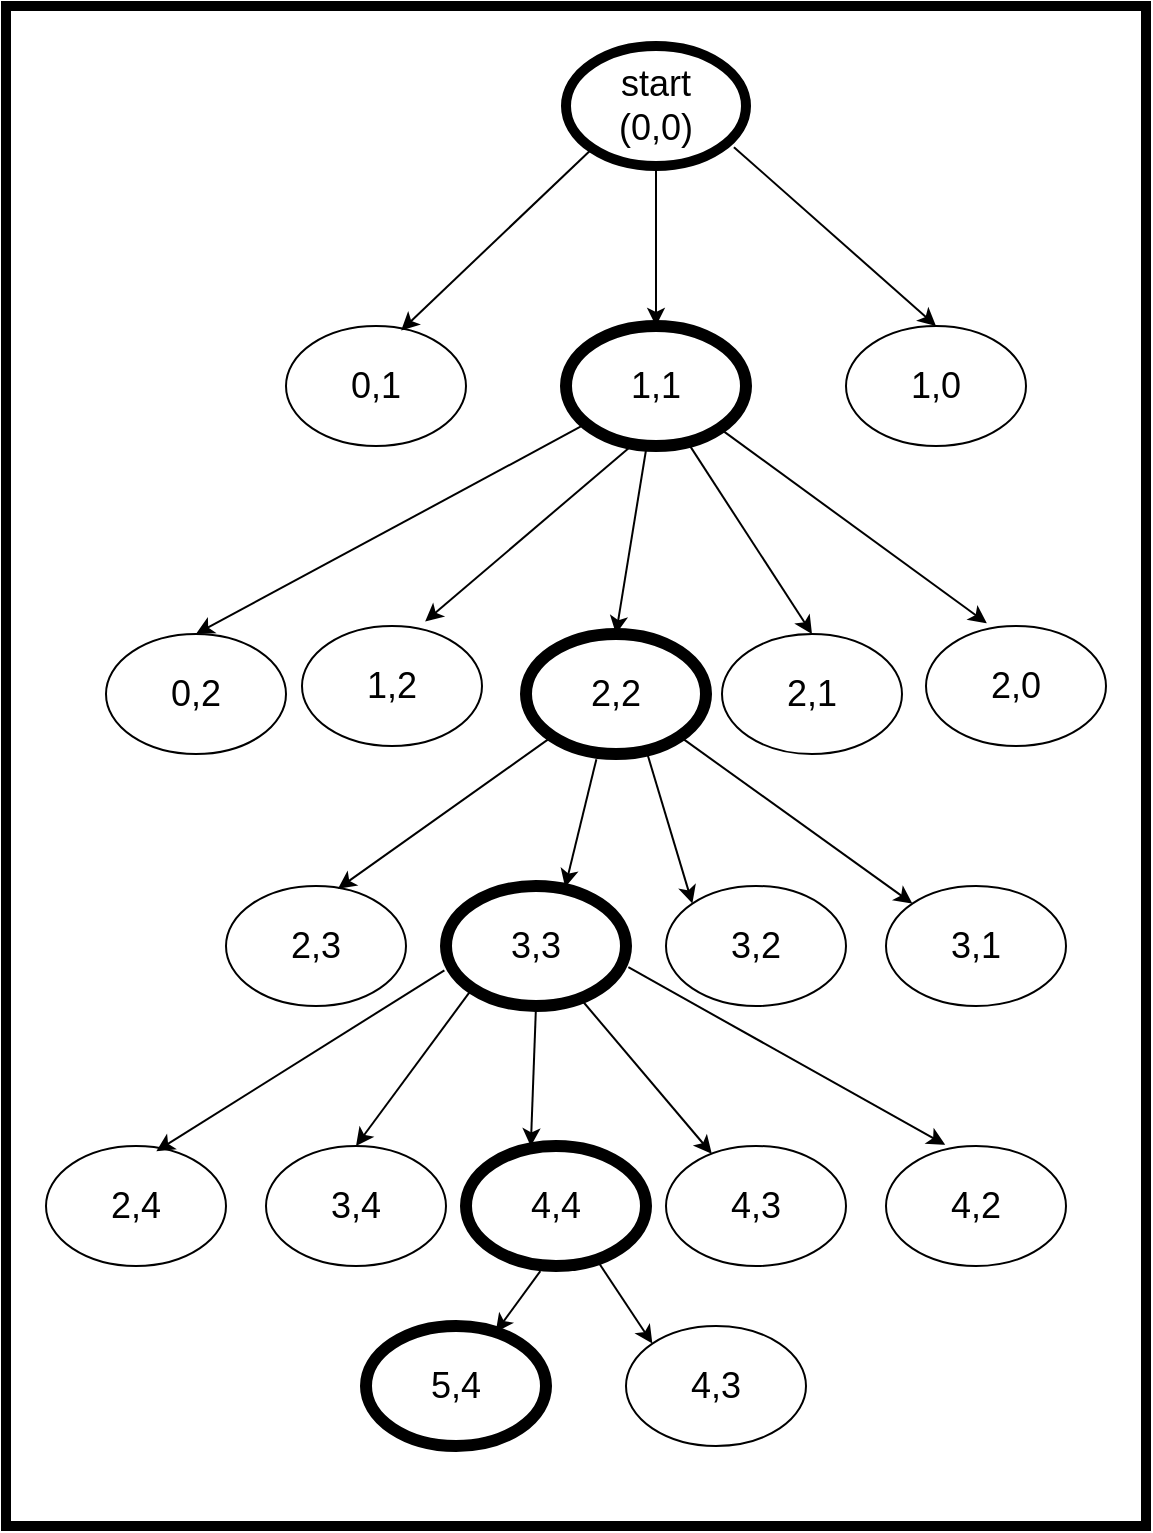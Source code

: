 <mxfile version="14.2.9" type="google"><diagram id="wlsJ8JFrLGq60sjd-_so" name="Page-1"><mxGraphModel dx="1038" dy="548" grid="1" gridSize="10" guides="1" tooltips="1" connect="1" arrows="1" fold="1" page="1" pageScale="1" pageWidth="1169" pageHeight="827" math="0" shadow="0"><root><mxCell id="0"/><mxCell id="1" parent="0"/><mxCell id="b1LeNgaZ8YjuI0fjqYXT-44" value="" style="rounded=0;whiteSpace=wrap;html=1;strokeWidth=5;" vertex="1" parent="1"><mxGeometry x="170" y="40" width="570" height="760" as="geometry"/></mxCell><mxCell id="b1LeNgaZ8YjuI0fjqYXT-1" value="&lt;font style=&quot;font-size: 18px&quot;&gt;start&lt;br&gt;(0,0)&lt;br&gt;&lt;/font&gt;" style="ellipse;whiteSpace=wrap;html=1;strokeWidth=5;" vertex="1" parent="1"><mxGeometry x="450" y="60" width="90" height="60" as="geometry"/></mxCell><mxCell id="b1LeNgaZ8YjuI0fjqYXT-2" value="&lt;font style=&quot;font-size: 18px&quot;&gt;0,1&lt;br&gt;&lt;/font&gt;" style="ellipse;whiteSpace=wrap;html=1;" vertex="1" parent="1"><mxGeometry x="310" y="200" width="90" height="60" as="geometry"/></mxCell><mxCell id="b1LeNgaZ8YjuI0fjqYXT-3" value="&lt;font style=&quot;font-size: 18px&quot;&gt;1,1&lt;br&gt;&lt;/font&gt;" style="ellipse;whiteSpace=wrap;html=1;strokeWidth=6;" vertex="1" parent="1"><mxGeometry x="450" y="200" width="90" height="60" as="geometry"/></mxCell><mxCell id="b1LeNgaZ8YjuI0fjqYXT-4" value="&lt;font style=&quot;font-size: 18px&quot;&gt;1,0&lt;br&gt;&lt;/font&gt;" style="ellipse;whiteSpace=wrap;html=1;" vertex="1" parent="1"><mxGeometry x="590" y="200" width="90" height="60" as="geometry"/></mxCell><mxCell id="b1LeNgaZ8YjuI0fjqYXT-6" value="" style="endArrow=classic;html=1;entryX=0.64;entryY=0.037;entryDx=0;entryDy=0;entryPerimeter=0;exitX=0;exitY=1;exitDx=0;exitDy=0;" edge="1" parent="1" source="b1LeNgaZ8YjuI0fjqYXT-1" target="b1LeNgaZ8YjuI0fjqYXT-2"><mxGeometry width="50" height="50" relative="1" as="geometry"><mxPoint x="500" y="200" as="sourcePoint"/><mxPoint x="550" y="150" as="targetPoint"/></mxGeometry></mxCell><mxCell id="b1LeNgaZ8YjuI0fjqYXT-7" value="" style="endArrow=classic;html=1;entryX=0.5;entryY=0;entryDx=0;entryDy=0;exitX=0.5;exitY=1;exitDx=0;exitDy=0;" edge="1" parent="1" source="b1LeNgaZ8YjuI0fjqYXT-1" target="b1LeNgaZ8YjuI0fjqYXT-3"><mxGeometry width="50" height="50" relative="1" as="geometry"><mxPoint x="473.18" y="91.213" as="sourcePoint"/><mxPoint x="377.6" y="212.22" as="targetPoint"/></mxGeometry></mxCell><mxCell id="b1LeNgaZ8YjuI0fjqYXT-8" value="" style="endArrow=classic;html=1;entryX=0.5;entryY=0;entryDx=0;entryDy=0;exitX=0.933;exitY=0.843;exitDx=0;exitDy=0;exitPerimeter=0;" edge="1" parent="1" source="b1LeNgaZ8YjuI0fjqYXT-1" target="b1LeNgaZ8YjuI0fjqYXT-4"><mxGeometry width="50" height="50" relative="1" as="geometry"><mxPoint x="483.18" y="101.213" as="sourcePoint"/><mxPoint x="387.6" y="222.22" as="targetPoint"/></mxGeometry></mxCell><mxCell id="b1LeNgaZ8YjuI0fjqYXT-9" value="&lt;font style=&quot;font-size: 18px&quot;&gt;2,1&lt;br&gt;&lt;/font&gt;" style="ellipse;whiteSpace=wrap;html=1;" vertex="1" parent="1"><mxGeometry x="528" y="354" width="90" height="60" as="geometry"/></mxCell><mxCell id="b1LeNgaZ8YjuI0fjqYXT-10" value="&lt;font style=&quot;font-size: 18px&quot;&gt;2,0&lt;br&gt;&lt;/font&gt;" style="ellipse;whiteSpace=wrap;html=1;" vertex="1" parent="1"><mxGeometry x="630" y="350" width="90" height="60" as="geometry"/></mxCell><mxCell id="b1LeNgaZ8YjuI0fjqYXT-11" value="&lt;font style=&quot;font-size: 18px&quot;&gt;1,2&lt;br&gt;&lt;/font&gt;" style="ellipse;whiteSpace=wrap;html=1;" vertex="1" parent="1"><mxGeometry x="318" y="350" width="90" height="60" as="geometry"/></mxCell><mxCell id="b1LeNgaZ8YjuI0fjqYXT-12" value="&lt;font style=&quot;font-size: 18px&quot;&gt;2,2&lt;br&gt;&lt;/font&gt;" style="ellipse;whiteSpace=wrap;html=1;strokeWidth=6;" vertex="1" parent="1"><mxGeometry x="430" y="354" width="90" height="60" as="geometry"/></mxCell><mxCell id="b1LeNgaZ8YjuI0fjqYXT-13" value="&lt;font style=&quot;font-size: 18px&quot;&gt;0,2&lt;br&gt;&lt;/font&gt;" style="ellipse;whiteSpace=wrap;html=1;" vertex="1" parent="1"><mxGeometry x="220" y="354" width="90" height="60" as="geometry"/></mxCell><mxCell id="b1LeNgaZ8YjuI0fjqYXT-14" value="" style="endArrow=classic;html=1;entryX=0.5;entryY=0;entryDx=0;entryDy=0;" edge="1" parent="1" target="b1LeNgaZ8YjuI0fjqYXT-12"><mxGeometry width="50" height="50" relative="1" as="geometry"><mxPoint x="490" y="262" as="sourcePoint"/><mxPoint x="510" y="350" as="targetPoint"/></mxGeometry></mxCell><mxCell id="b1LeNgaZ8YjuI0fjqYXT-15" value="" style="endArrow=classic;html=1;exitX=1;exitY=1;exitDx=0;exitDy=0;entryX=0.338;entryY=-0.023;entryDx=0;entryDy=0;entryPerimeter=0;" edge="1" parent="1" source="b1LeNgaZ8YjuI0fjqYXT-3" target="b1LeNgaZ8YjuI0fjqYXT-10"><mxGeometry width="50" height="50" relative="1" as="geometry"><mxPoint x="500" y="300" as="sourcePoint"/><mxPoint x="550" y="250" as="targetPoint"/></mxGeometry></mxCell><mxCell id="b1LeNgaZ8YjuI0fjqYXT-16" value="" style="endArrow=classic;html=1;entryX=0.5;entryY=0;entryDx=0;entryDy=0;exitX=0.676;exitY=0.97;exitDx=0;exitDy=0;exitPerimeter=0;" edge="1" parent="1" source="b1LeNgaZ8YjuI0fjqYXT-3" target="b1LeNgaZ8YjuI0fjqYXT-9"><mxGeometry width="50" height="50" relative="1" as="geometry"><mxPoint x="500" y="300" as="sourcePoint"/><mxPoint x="550" y="250" as="targetPoint"/></mxGeometry></mxCell><mxCell id="b1LeNgaZ8YjuI0fjqYXT-17" value="" style="endArrow=classic;html=1;entryX=0.684;entryY=-0.037;entryDx=0;entryDy=0;entryPerimeter=0;exitX=0.364;exitY=0.997;exitDx=0;exitDy=0;exitPerimeter=0;" edge="1" parent="1" source="b1LeNgaZ8YjuI0fjqYXT-3" target="b1LeNgaZ8YjuI0fjqYXT-11"><mxGeometry width="50" height="50" relative="1" as="geometry"><mxPoint x="500" y="300" as="sourcePoint"/><mxPoint x="550" y="250" as="targetPoint"/></mxGeometry></mxCell><mxCell id="b1LeNgaZ8YjuI0fjqYXT-18" value="" style="endArrow=classic;html=1;entryX=0.5;entryY=0;entryDx=0;entryDy=0;" edge="1" parent="1" source="b1LeNgaZ8YjuI0fjqYXT-3" target="b1LeNgaZ8YjuI0fjqYXT-13"><mxGeometry width="50" height="50" relative="1" as="geometry"><mxPoint x="390" y="330" as="sourcePoint"/><mxPoint x="440" y="280" as="targetPoint"/></mxGeometry></mxCell><mxCell id="b1LeNgaZ8YjuI0fjqYXT-19" value="&lt;font style=&quot;font-size: 18px&quot;&gt;3,1&lt;br&gt;&lt;/font&gt;" style="ellipse;whiteSpace=wrap;html=1;" vertex="1" parent="1"><mxGeometry x="610" y="480" width="90" height="60" as="geometry"/></mxCell><mxCell id="b1LeNgaZ8YjuI0fjqYXT-20" value="&lt;font style=&quot;font-size: 18px&quot;&gt;3,2&lt;br&gt;&lt;/font&gt;" style="ellipse;whiteSpace=wrap;html=1;" vertex="1" parent="1"><mxGeometry x="500" y="480" width="90" height="60" as="geometry"/></mxCell><mxCell id="b1LeNgaZ8YjuI0fjqYXT-21" value="&lt;font style=&quot;font-size: 18px&quot;&gt;2,3&lt;br&gt;&lt;/font&gt;" style="ellipse;whiteSpace=wrap;html=1;" vertex="1" parent="1"><mxGeometry x="280" y="480" width="90" height="60" as="geometry"/></mxCell><mxCell id="b1LeNgaZ8YjuI0fjqYXT-22" value="&lt;font style=&quot;font-size: 18px&quot;&gt;3,3&lt;br&gt;&lt;/font&gt;" style="ellipse;whiteSpace=wrap;html=1;strokeWidth=6;" vertex="1" parent="1"><mxGeometry x="390" y="480" width="90" height="60" as="geometry"/></mxCell><mxCell id="b1LeNgaZ8YjuI0fjqYXT-23" value="" style="endArrow=classic;html=1;entryX=0.622;entryY=0.023;entryDx=0;entryDy=0;exitX=0;exitY=1;exitDx=0;exitDy=0;entryPerimeter=0;" edge="1" parent="1" source="b1LeNgaZ8YjuI0fjqYXT-12" target="b1LeNgaZ8YjuI0fjqYXT-21"><mxGeometry width="50" height="50" relative="1" as="geometry"><mxPoint x="333" y="414" as="sourcePoint"/><mxPoint x="318" y="506" as="targetPoint"/></mxGeometry></mxCell><mxCell id="b1LeNgaZ8YjuI0fjqYXT-24" value="" style="endArrow=classic;html=1;entryX=0.662;entryY=0.01;entryDx=0;entryDy=0;exitX=0.391;exitY=1.043;exitDx=0;exitDy=0;exitPerimeter=0;entryPerimeter=0;" edge="1" parent="1" source="b1LeNgaZ8YjuI0fjqYXT-12" target="b1LeNgaZ8YjuI0fjqYXT-22"><mxGeometry width="50" height="50" relative="1" as="geometry"><mxPoint x="445" y="410" as="sourcePoint"/><mxPoint x="430" y="502" as="targetPoint"/></mxGeometry></mxCell><mxCell id="b1LeNgaZ8YjuI0fjqYXT-25" value="" style="endArrow=classic;html=1;entryX=0;entryY=0;entryDx=0;entryDy=0;exitX=1;exitY=1;exitDx=0;exitDy=0;" edge="1" parent="1" source="b1LeNgaZ8YjuI0fjqYXT-12" target="b1LeNgaZ8YjuI0fjqYXT-19"><mxGeometry width="50" height="50" relative="1" as="geometry"><mxPoint x="485" y="410" as="sourcePoint"/><mxPoint x="470" y="502" as="targetPoint"/></mxGeometry></mxCell><mxCell id="b1LeNgaZ8YjuI0fjqYXT-26" value="" style="endArrow=classic;html=1;entryX=0;entryY=0;entryDx=0;entryDy=0;exitX=0.667;exitY=0.963;exitDx=0;exitDy=0;exitPerimeter=0;" edge="1" parent="1" source="b1LeNgaZ8YjuI0fjqYXT-12" target="b1LeNgaZ8YjuI0fjqYXT-20"><mxGeometry width="50" height="50" relative="1" as="geometry"><mxPoint x="475.19" y="426.58" as="sourcePoint"/><mxPoint x="449.58" y="490.6" as="targetPoint"/></mxGeometry></mxCell><mxCell id="b1LeNgaZ8YjuI0fjqYXT-27" value="&lt;font style=&quot;font-size: 18px&quot;&gt;4,4&lt;br&gt;&lt;/font&gt;" style="ellipse;whiteSpace=wrap;html=1;strokeWidth=6;" vertex="1" parent="1"><mxGeometry x="400" y="610" width="90" height="60" as="geometry"/></mxCell><mxCell id="b1LeNgaZ8YjuI0fjqYXT-28" value="&lt;font style=&quot;font-size: 18px&quot;&gt;4,3&lt;br&gt;&lt;/font&gt;" style="ellipse;whiteSpace=wrap;html=1;" vertex="1" parent="1"><mxGeometry x="500" y="610" width="90" height="60" as="geometry"/></mxCell><mxCell id="b1LeNgaZ8YjuI0fjqYXT-29" value="&lt;font style=&quot;font-size: 18px&quot;&gt;2,4&lt;br&gt;&lt;/font&gt;" style="ellipse;whiteSpace=wrap;html=1;" vertex="1" parent="1"><mxGeometry x="190" y="610" width="90" height="60" as="geometry"/></mxCell><mxCell id="b1LeNgaZ8YjuI0fjqYXT-30" value="&lt;font style=&quot;font-size: 18px&quot;&gt;3,4&lt;br&gt;&lt;/font&gt;" style="ellipse;whiteSpace=wrap;html=1;" vertex="1" parent="1"><mxGeometry x="300" y="610" width="90" height="60" as="geometry"/></mxCell><mxCell id="b1LeNgaZ8YjuI0fjqYXT-31" value="&lt;font style=&quot;font-size: 18px&quot;&gt;4,2&lt;br&gt;&lt;/font&gt;" style="ellipse;whiteSpace=wrap;html=1;" vertex="1" parent="1"><mxGeometry x="610" y="610" width="90" height="60" as="geometry"/></mxCell><mxCell id="b1LeNgaZ8YjuI0fjqYXT-32" value="" style="endArrow=classic;html=1;entryX=0.613;entryY=0.043;entryDx=0;entryDy=0;entryPerimeter=0;exitX=-0.009;exitY=0.703;exitDx=0;exitDy=0;exitPerimeter=0;" edge="1" parent="1" source="b1LeNgaZ8YjuI0fjqYXT-22" target="b1LeNgaZ8YjuI0fjqYXT-29"><mxGeometry width="50" height="50" relative="1" as="geometry"><mxPoint x="500" y="500" as="sourcePoint"/><mxPoint x="550" y="450" as="targetPoint"/></mxGeometry></mxCell><mxCell id="b1LeNgaZ8YjuI0fjqYXT-33" value="" style="endArrow=classic;html=1;exitX=0;exitY=1;exitDx=0;exitDy=0;entryX=0.5;entryY=0;entryDx=0;entryDy=0;" edge="1" parent="1" source="b1LeNgaZ8YjuI0fjqYXT-22" target="b1LeNgaZ8YjuI0fjqYXT-30"><mxGeometry width="50" height="50" relative="1" as="geometry"><mxPoint x="399.19" y="532.18" as="sourcePoint"/><mxPoint x="330" y="610" as="targetPoint"/></mxGeometry></mxCell><mxCell id="b1LeNgaZ8YjuI0fjqYXT-34" value="" style="endArrow=classic;html=1;entryX=0.36;entryY=0.003;entryDx=0;entryDy=0;entryPerimeter=0;exitX=0.5;exitY=1;exitDx=0;exitDy=0;" edge="1" parent="1" source="b1LeNgaZ8YjuI0fjqYXT-22" target="b1LeNgaZ8YjuI0fjqYXT-27"><mxGeometry width="50" height="50" relative="1" as="geometry"><mxPoint x="445" y="540" as="sourcePoint"/><mxPoint x="325.17" y="632.58" as="targetPoint"/></mxGeometry></mxCell><mxCell id="b1LeNgaZ8YjuI0fjqYXT-35" value="" style="endArrow=classic;html=1;" edge="1" parent="1" source="b1LeNgaZ8YjuI0fjqYXT-22" target="b1LeNgaZ8YjuI0fjqYXT-28"><mxGeometry width="50" height="50" relative="1" as="geometry"><mxPoint x="419.19" y="552.18" as="sourcePoint"/><mxPoint x="335.17" y="642.58" as="targetPoint"/></mxGeometry></mxCell><mxCell id="b1LeNgaZ8YjuI0fjqYXT-36" value="" style="endArrow=classic;html=1;entryX=0.329;entryY=-0.01;entryDx=0;entryDy=0;entryPerimeter=0;exitX=1.013;exitY=0.677;exitDx=0;exitDy=0;exitPerimeter=0;" edge="1" parent="1" source="b1LeNgaZ8YjuI0fjqYXT-22" target="b1LeNgaZ8YjuI0fjqYXT-31"><mxGeometry width="50" height="50" relative="1" as="geometry"><mxPoint x="429.19" y="562.18" as="sourcePoint"/><mxPoint x="345.17" y="652.58" as="targetPoint"/></mxGeometry></mxCell><mxCell id="b1LeNgaZ8YjuI0fjqYXT-39" value="&lt;font style=&quot;font-size: 18px&quot;&gt;5,4&lt;br&gt;&lt;/font&gt;" style="ellipse;whiteSpace=wrap;html=1;strokeWidth=6;" vertex="1" parent="1"><mxGeometry x="350" y="700" width="90" height="60" as="geometry"/></mxCell><mxCell id="b1LeNgaZ8YjuI0fjqYXT-40" value="&lt;font style=&quot;font-size: 18px&quot;&gt;4,3&lt;br&gt;&lt;/font&gt;" style="ellipse;whiteSpace=wrap;html=1;" vertex="1" parent="1"><mxGeometry x="480" y="700" width="90" height="60" as="geometry"/></mxCell><mxCell id="b1LeNgaZ8YjuI0fjqYXT-41" value="" style="endArrow=classic;html=1;exitX=0.733;exitY=0.963;exitDx=0;exitDy=0;exitPerimeter=0;entryX=0;entryY=0;entryDx=0;entryDy=0;" edge="1" parent="1" source="b1LeNgaZ8YjuI0fjqYXT-27" target="b1LeNgaZ8YjuI0fjqYXT-40"><mxGeometry width="50" height="50" relative="1" as="geometry"><mxPoint x="423.22" y="552.22" as="sourcePoint"/><mxPoint x="355" y="620" as="targetPoint"/></mxGeometry></mxCell><mxCell id="b1LeNgaZ8YjuI0fjqYXT-42" value="" style="endArrow=classic;html=1;exitX=0.413;exitY=1.043;exitDx=0;exitDy=0;exitPerimeter=0;" edge="1" parent="1" source="b1LeNgaZ8YjuI0fjqYXT-27" target="b1LeNgaZ8YjuI0fjqYXT-39"><mxGeometry width="50" height="50" relative="1" as="geometry"><mxPoint x="450" y="680" as="sourcePoint"/><mxPoint x="381.78" y="747.78" as="targetPoint"/></mxGeometry></mxCell></root></mxGraphModel></diagram></mxfile>